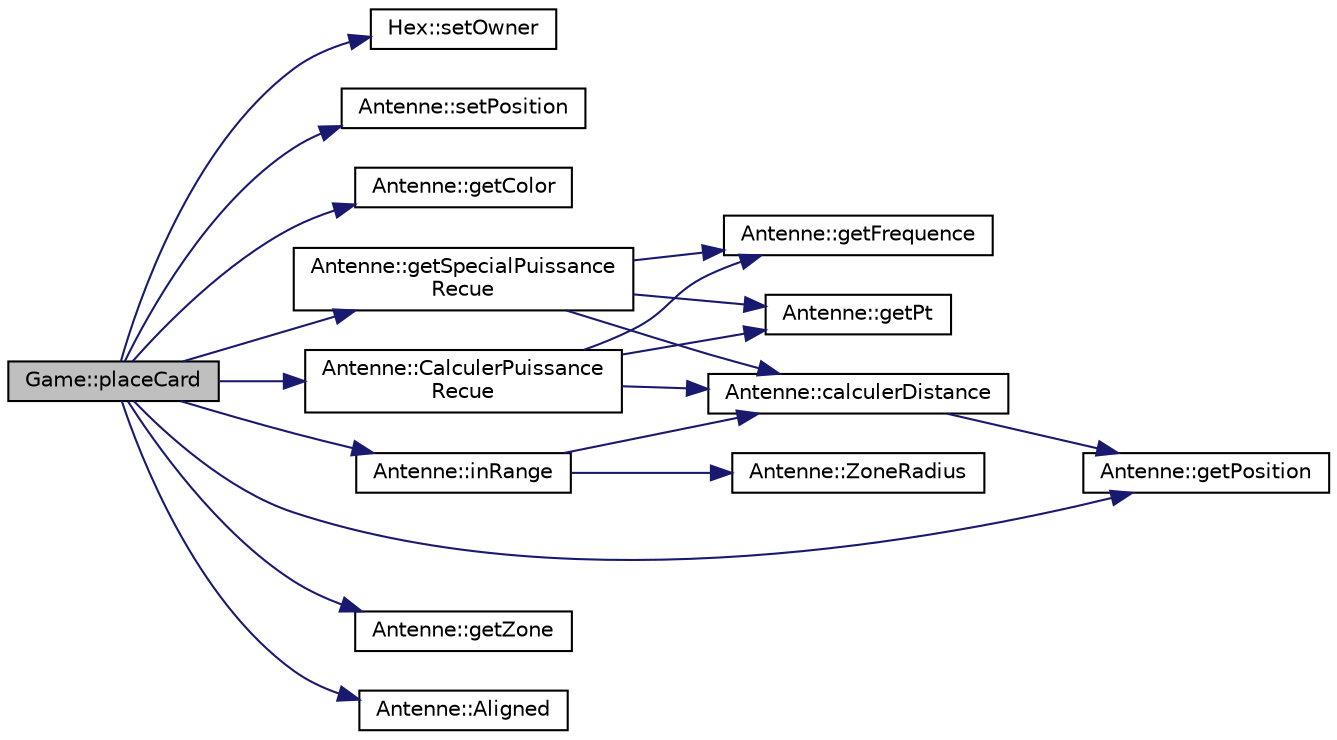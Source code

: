 digraph "Game::placeCard"
{
 // LATEX_PDF_SIZE
  edge [fontname="Helvetica",fontsize="10",labelfontname="Helvetica",labelfontsize="10"];
  node [fontname="Helvetica",fontsize="10",shape=record];
  rankdir="LR";
  Node16 [label="Game::placeCard",height=0.2,width=0.4,color="black", fillcolor="grey75", style="filled", fontcolor="black",tooltip="methode pour plusieurs action sur la scene"];
  Node16 -> Node17 [color="midnightblue",fontsize="10",style="solid",fontname="Helvetica"];
  Node17 [label="Hex::setOwner",height=0.2,width=0.4,color="black", fillcolor="white", style="filled",URL="$class_hex.html#ace642e24e5b74836e6c89ba4bbcf5b11",tooltip=" "];
  Node16 -> Node18 [color="midnightblue",fontsize="10",style="solid",fontname="Helvetica"];
  Node18 [label="Antenne::setPosition",height=0.2,width=0.4,color="black", fillcolor="white", style="filled",URL="$class_antenne.html#a346b78f5b8d91c030b3cb7d9faba856c",tooltip="modifier la position de l'antenne"];
  Node16 -> Node19 [color="midnightblue",fontsize="10",style="solid",fontname="Helvetica"];
  Node19 [label="Antenne::getColor",height=0.2,width=0.4,color="black", fillcolor="white", style="filled",URL="$class_antenne.html#ab145642aa53165675adae3c9e226490f",tooltip="retourne la couleur de l'antenne"];
  Node16 -> Node20 [color="midnightblue",fontsize="10",style="solid",fontname="Helvetica"];
  Node20 [label="Antenne::inRange",height=0.2,width=0.4,color="black", fillcolor="white", style="filled",URL="$class_antenne.html#ab42844a164c48cdb5456b0fb7670be74",tooltip="tester si une maille appartient a la zone de couverture d une antenne"];
  Node20 -> Node21 [color="midnightblue",fontsize="10",style="solid",fontname="Helvetica"];
  Node21 [label="Antenne::calculerDistance",height=0.2,width=0.4,color="black", fillcolor="white", style="filled",URL="$class_antenne.html#a8bd1a7c9666cea02b7ce151406afcd11",tooltip="calculer la distance entre une antenne et un point"];
  Node21 -> Node22 [color="midnightblue",fontsize="10",style="solid",fontname="Helvetica"];
  Node22 [label="Antenne::getPosition",height=0.2,width=0.4,color="black", fillcolor="white", style="filled",URL="$class_antenne.html#aee00940f29ab1a76d38cd59805a626d7",tooltip="position antenne"];
  Node20 -> Node23 [color="midnightblue",fontsize="10",style="solid",fontname="Helvetica"];
  Node23 [label="Antenne::ZoneRadius",height=0.2,width=0.4,color="black", fillcolor="white", style="filled",URL="$class_antenne.html#a86a4e146a48ecb15aae9ab134d1f1a00",tooltip="methode qui retourne le rayon de la zone de couverture de l antenne courante"];
  Node16 -> Node24 [color="midnightblue",fontsize="10",style="solid",fontname="Helvetica"];
  Node24 [label="Antenne::getZone",height=0.2,width=0.4,color="black", fillcolor="white", style="filled",URL="$class_antenne.html#ad4fb9ae2193ece70a39ee6f250d58d00",tooltip="retourne le rayon de la zone d une antenne"];
  Node16 -> Node25 [color="midnightblue",fontsize="10",style="solid",fontname="Helvetica"];
  Node25 [label="Antenne::CalculerPuissance\lRecue",height=0.2,width=0.4,color="black", fillcolor="white", style="filled",URL="$class_antenne.html#a3c035a910197df8e4b74bd81c99aa3d5",tooltip="calcule de la puissance recue suivant le model Free Space"];
  Node25 -> Node26 [color="midnightblue",fontsize="10",style="solid",fontname="Helvetica"];
  Node26 [label="Antenne::getPt",height=0.2,width=0.4,color="black", fillcolor="white", style="filled",URL="$class_antenne.html#a38e3f5a06286c85105f7f6a7e8e56d76",tooltip="retourne puissance antenne"];
  Node25 -> Node27 [color="midnightblue",fontsize="10",style="solid",fontname="Helvetica"];
  Node27 [label="Antenne::getFrequence",height=0.2,width=0.4,color="black", fillcolor="white", style="filled",URL="$class_antenne.html#a4c3ac8f6bab5a76e987f39a630cb8342",tooltip="retourne frequence antenne"];
  Node25 -> Node21 [color="midnightblue",fontsize="10",style="solid",fontname="Helvetica"];
  Node16 -> Node28 [color="midnightblue",fontsize="10",style="solid",fontname="Helvetica"];
  Node28 [label="Antenne::Aligned",height=0.2,width=0.4,color="black", fillcolor="white", style="filled",URL="$class_antenne.html#a1c895344d9a90bd6ad495ce1aa15604c",tooltip="teste si 3 points sont alignees"];
  Node16 -> Node22 [color="midnightblue",fontsize="10",style="solid",fontname="Helvetica"];
  Node16 -> Node29 [color="midnightblue",fontsize="10",style="solid",fontname="Helvetica"];
  Node29 [label="Antenne::getSpecialPuissance\lRecue",height=0.2,width=0.4,color="black", fillcolor="white", style="filled",URL="$class_antenne.html#ac222199ba9011db22cf64093a5f54acb",tooltip="Calculer la puissance recue suivant la formule d'Okumura Hata-Cost."];
  Node29 -> Node26 [color="midnightblue",fontsize="10",style="solid",fontname="Helvetica"];
  Node29 -> Node27 [color="midnightblue",fontsize="10",style="solid",fontname="Helvetica"];
  Node29 -> Node21 [color="midnightblue",fontsize="10",style="solid",fontname="Helvetica"];
}

